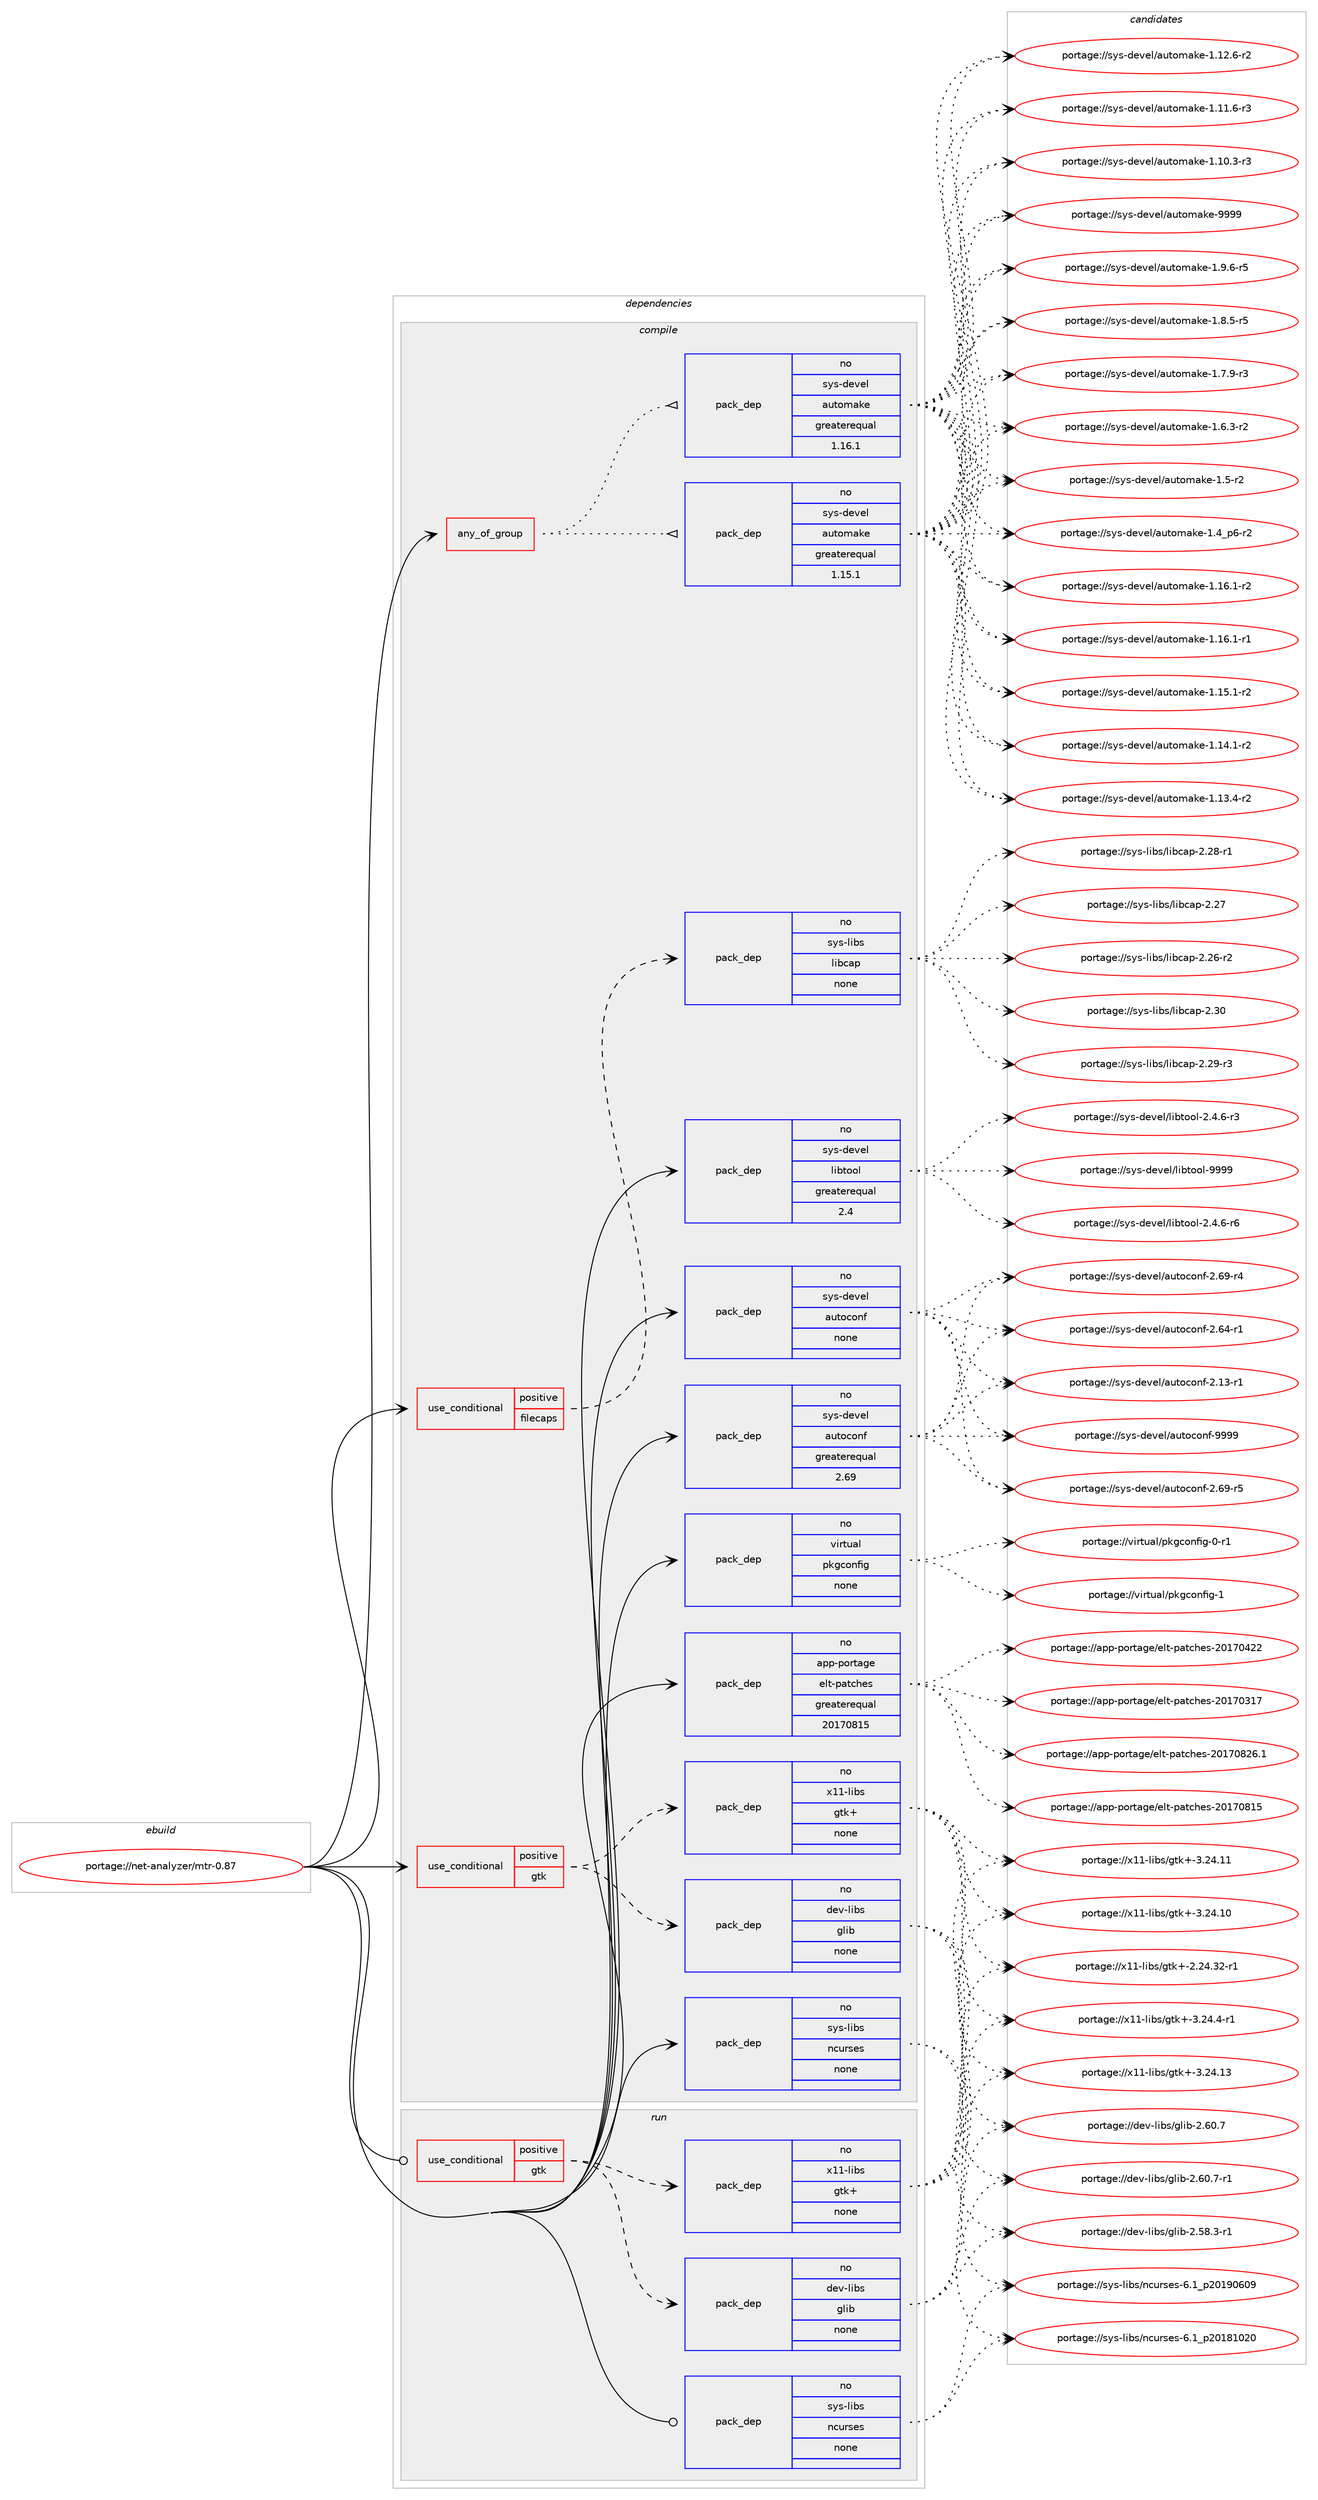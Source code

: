 digraph prolog {

# *************
# Graph options
# *************

newrank=true;
concentrate=true;
compound=true;
graph [rankdir=LR,fontname=Helvetica,fontsize=10,ranksep=1.5];#, ranksep=2.5, nodesep=0.2];
edge  [arrowhead=vee];
node  [fontname=Helvetica,fontsize=10];

# **********
# The ebuild
# **********

subgraph cluster_leftcol {
color=gray;
rank=same;
label=<<i>ebuild</i>>;
id [label="portage://net-analyzer/mtr-0.87", color=red, width=4, href="../net-analyzer/mtr-0.87.svg"];
}

# ****************
# The dependencies
# ****************

subgraph cluster_midcol {
color=gray;
label=<<i>dependencies</i>>;
subgraph cluster_compile {
fillcolor="#eeeeee";
style=filled;
label=<<i>compile</i>>;
subgraph any2560 {
dependency168780 [label=<<TABLE BORDER="0" CELLBORDER="1" CELLSPACING="0" CELLPADDING="4"><TR><TD CELLPADDING="10">any_of_group</TD></TR></TABLE>>, shape=none, color=red];subgraph pack129345 {
dependency168781 [label=<<TABLE BORDER="0" CELLBORDER="1" CELLSPACING="0" CELLPADDING="4" WIDTH="220"><TR><TD ROWSPAN="6" CELLPADDING="30">pack_dep</TD></TR><TR><TD WIDTH="110">no</TD></TR><TR><TD>sys-devel</TD></TR><TR><TD>automake</TD></TR><TR><TD>greaterequal</TD></TR><TR><TD>1.16.1</TD></TR></TABLE>>, shape=none, color=blue];
}
dependency168780:e -> dependency168781:w [weight=20,style="dotted",arrowhead="oinv"];
subgraph pack129346 {
dependency168782 [label=<<TABLE BORDER="0" CELLBORDER="1" CELLSPACING="0" CELLPADDING="4" WIDTH="220"><TR><TD ROWSPAN="6" CELLPADDING="30">pack_dep</TD></TR><TR><TD WIDTH="110">no</TD></TR><TR><TD>sys-devel</TD></TR><TR><TD>automake</TD></TR><TR><TD>greaterequal</TD></TR><TR><TD>1.15.1</TD></TR></TABLE>>, shape=none, color=blue];
}
dependency168780:e -> dependency168782:w [weight=20,style="dotted",arrowhead="oinv"];
}
id:e -> dependency168780:w [weight=20,style="solid",arrowhead="vee"];
subgraph cond36728 {
dependency168783 [label=<<TABLE BORDER="0" CELLBORDER="1" CELLSPACING="0" CELLPADDING="4"><TR><TD ROWSPAN="3" CELLPADDING="10">use_conditional</TD></TR><TR><TD>positive</TD></TR><TR><TD>filecaps</TD></TR></TABLE>>, shape=none, color=red];
subgraph pack129347 {
dependency168784 [label=<<TABLE BORDER="0" CELLBORDER="1" CELLSPACING="0" CELLPADDING="4" WIDTH="220"><TR><TD ROWSPAN="6" CELLPADDING="30">pack_dep</TD></TR><TR><TD WIDTH="110">no</TD></TR><TR><TD>sys-libs</TD></TR><TR><TD>libcap</TD></TR><TR><TD>none</TD></TR><TR><TD></TD></TR></TABLE>>, shape=none, color=blue];
}
dependency168783:e -> dependency168784:w [weight=20,style="dashed",arrowhead="vee"];
}
id:e -> dependency168783:w [weight=20,style="solid",arrowhead="vee"];
subgraph cond36729 {
dependency168785 [label=<<TABLE BORDER="0" CELLBORDER="1" CELLSPACING="0" CELLPADDING="4"><TR><TD ROWSPAN="3" CELLPADDING="10">use_conditional</TD></TR><TR><TD>positive</TD></TR><TR><TD>gtk</TD></TR></TABLE>>, shape=none, color=red];
subgraph pack129348 {
dependency168786 [label=<<TABLE BORDER="0" CELLBORDER="1" CELLSPACING="0" CELLPADDING="4" WIDTH="220"><TR><TD ROWSPAN="6" CELLPADDING="30">pack_dep</TD></TR><TR><TD WIDTH="110">no</TD></TR><TR><TD>dev-libs</TD></TR><TR><TD>glib</TD></TR><TR><TD>none</TD></TR><TR><TD></TD></TR></TABLE>>, shape=none, color=blue];
}
dependency168785:e -> dependency168786:w [weight=20,style="dashed",arrowhead="vee"];
subgraph pack129349 {
dependency168787 [label=<<TABLE BORDER="0" CELLBORDER="1" CELLSPACING="0" CELLPADDING="4" WIDTH="220"><TR><TD ROWSPAN="6" CELLPADDING="30">pack_dep</TD></TR><TR><TD WIDTH="110">no</TD></TR><TR><TD>x11-libs</TD></TR><TR><TD>gtk+</TD></TR><TR><TD>none</TD></TR><TR><TD></TD></TR></TABLE>>, shape=none, color=blue];
}
dependency168785:e -> dependency168787:w [weight=20,style="dashed",arrowhead="vee"];
}
id:e -> dependency168785:w [weight=20,style="solid",arrowhead="vee"];
subgraph pack129350 {
dependency168788 [label=<<TABLE BORDER="0" CELLBORDER="1" CELLSPACING="0" CELLPADDING="4" WIDTH="220"><TR><TD ROWSPAN="6" CELLPADDING="30">pack_dep</TD></TR><TR><TD WIDTH="110">no</TD></TR><TR><TD>app-portage</TD></TR><TR><TD>elt-patches</TD></TR><TR><TD>greaterequal</TD></TR><TR><TD>20170815</TD></TR></TABLE>>, shape=none, color=blue];
}
id:e -> dependency168788:w [weight=20,style="solid",arrowhead="vee"];
subgraph pack129351 {
dependency168789 [label=<<TABLE BORDER="0" CELLBORDER="1" CELLSPACING="0" CELLPADDING="4" WIDTH="220"><TR><TD ROWSPAN="6" CELLPADDING="30">pack_dep</TD></TR><TR><TD WIDTH="110">no</TD></TR><TR><TD>sys-devel</TD></TR><TR><TD>autoconf</TD></TR><TR><TD>greaterequal</TD></TR><TR><TD>2.69</TD></TR></TABLE>>, shape=none, color=blue];
}
id:e -> dependency168789:w [weight=20,style="solid",arrowhead="vee"];
subgraph pack129352 {
dependency168790 [label=<<TABLE BORDER="0" CELLBORDER="1" CELLSPACING="0" CELLPADDING="4" WIDTH="220"><TR><TD ROWSPAN="6" CELLPADDING="30">pack_dep</TD></TR><TR><TD WIDTH="110">no</TD></TR><TR><TD>sys-devel</TD></TR><TR><TD>autoconf</TD></TR><TR><TD>none</TD></TR><TR><TD></TD></TR></TABLE>>, shape=none, color=blue];
}
id:e -> dependency168790:w [weight=20,style="solid",arrowhead="vee"];
subgraph pack129353 {
dependency168791 [label=<<TABLE BORDER="0" CELLBORDER="1" CELLSPACING="0" CELLPADDING="4" WIDTH="220"><TR><TD ROWSPAN="6" CELLPADDING="30">pack_dep</TD></TR><TR><TD WIDTH="110">no</TD></TR><TR><TD>sys-devel</TD></TR><TR><TD>libtool</TD></TR><TR><TD>greaterequal</TD></TR><TR><TD>2.4</TD></TR></TABLE>>, shape=none, color=blue];
}
id:e -> dependency168791:w [weight=20,style="solid",arrowhead="vee"];
subgraph pack129354 {
dependency168792 [label=<<TABLE BORDER="0" CELLBORDER="1" CELLSPACING="0" CELLPADDING="4" WIDTH="220"><TR><TD ROWSPAN="6" CELLPADDING="30">pack_dep</TD></TR><TR><TD WIDTH="110">no</TD></TR><TR><TD>sys-libs</TD></TR><TR><TD>ncurses</TD></TR><TR><TD>none</TD></TR><TR><TD></TD></TR></TABLE>>, shape=none, color=blue];
}
id:e -> dependency168792:w [weight=20,style="solid",arrowhead="vee"];
subgraph pack129355 {
dependency168793 [label=<<TABLE BORDER="0" CELLBORDER="1" CELLSPACING="0" CELLPADDING="4" WIDTH="220"><TR><TD ROWSPAN="6" CELLPADDING="30">pack_dep</TD></TR><TR><TD WIDTH="110">no</TD></TR><TR><TD>virtual</TD></TR><TR><TD>pkgconfig</TD></TR><TR><TD>none</TD></TR><TR><TD></TD></TR></TABLE>>, shape=none, color=blue];
}
id:e -> dependency168793:w [weight=20,style="solid",arrowhead="vee"];
}
subgraph cluster_compileandrun {
fillcolor="#eeeeee";
style=filled;
label=<<i>compile and run</i>>;
}
subgraph cluster_run {
fillcolor="#eeeeee";
style=filled;
label=<<i>run</i>>;
subgraph cond36730 {
dependency168794 [label=<<TABLE BORDER="0" CELLBORDER="1" CELLSPACING="0" CELLPADDING="4"><TR><TD ROWSPAN="3" CELLPADDING="10">use_conditional</TD></TR><TR><TD>positive</TD></TR><TR><TD>gtk</TD></TR></TABLE>>, shape=none, color=red];
subgraph pack129356 {
dependency168795 [label=<<TABLE BORDER="0" CELLBORDER="1" CELLSPACING="0" CELLPADDING="4" WIDTH="220"><TR><TD ROWSPAN="6" CELLPADDING="30">pack_dep</TD></TR><TR><TD WIDTH="110">no</TD></TR><TR><TD>dev-libs</TD></TR><TR><TD>glib</TD></TR><TR><TD>none</TD></TR><TR><TD></TD></TR></TABLE>>, shape=none, color=blue];
}
dependency168794:e -> dependency168795:w [weight=20,style="dashed",arrowhead="vee"];
subgraph pack129357 {
dependency168796 [label=<<TABLE BORDER="0" CELLBORDER="1" CELLSPACING="0" CELLPADDING="4" WIDTH="220"><TR><TD ROWSPAN="6" CELLPADDING="30">pack_dep</TD></TR><TR><TD WIDTH="110">no</TD></TR><TR><TD>x11-libs</TD></TR><TR><TD>gtk+</TD></TR><TR><TD>none</TD></TR><TR><TD></TD></TR></TABLE>>, shape=none, color=blue];
}
dependency168794:e -> dependency168796:w [weight=20,style="dashed",arrowhead="vee"];
}
id:e -> dependency168794:w [weight=20,style="solid",arrowhead="odot"];
subgraph pack129358 {
dependency168797 [label=<<TABLE BORDER="0" CELLBORDER="1" CELLSPACING="0" CELLPADDING="4" WIDTH="220"><TR><TD ROWSPAN="6" CELLPADDING="30">pack_dep</TD></TR><TR><TD WIDTH="110">no</TD></TR><TR><TD>sys-libs</TD></TR><TR><TD>ncurses</TD></TR><TR><TD>none</TD></TR><TR><TD></TD></TR></TABLE>>, shape=none, color=blue];
}
id:e -> dependency168797:w [weight=20,style="solid",arrowhead="odot"];
}
}

# **************
# The candidates
# **************

subgraph cluster_choices {
rank=same;
color=gray;
label=<<i>candidates</i>>;

subgraph choice129345 {
color=black;
nodesep=1;
choice115121115451001011181011084797117116111109971071014557575757 [label="portage://sys-devel/automake-9999", color=red, width=4,href="../sys-devel/automake-9999.svg"];
choice115121115451001011181011084797117116111109971071014549465746544511453 [label="portage://sys-devel/automake-1.9.6-r5", color=red, width=4,href="../sys-devel/automake-1.9.6-r5.svg"];
choice115121115451001011181011084797117116111109971071014549465646534511453 [label="portage://sys-devel/automake-1.8.5-r5", color=red, width=4,href="../sys-devel/automake-1.8.5-r5.svg"];
choice115121115451001011181011084797117116111109971071014549465546574511451 [label="portage://sys-devel/automake-1.7.9-r3", color=red, width=4,href="../sys-devel/automake-1.7.9-r3.svg"];
choice115121115451001011181011084797117116111109971071014549465446514511450 [label="portage://sys-devel/automake-1.6.3-r2", color=red, width=4,href="../sys-devel/automake-1.6.3-r2.svg"];
choice11512111545100101118101108479711711611110997107101454946534511450 [label="portage://sys-devel/automake-1.5-r2", color=red, width=4,href="../sys-devel/automake-1.5-r2.svg"];
choice115121115451001011181011084797117116111109971071014549465295112544511450 [label="portage://sys-devel/automake-1.4_p6-r2", color=red, width=4,href="../sys-devel/automake-1.4_p6-r2.svg"];
choice11512111545100101118101108479711711611110997107101454946495446494511450 [label="portage://sys-devel/automake-1.16.1-r2", color=red, width=4,href="../sys-devel/automake-1.16.1-r2.svg"];
choice11512111545100101118101108479711711611110997107101454946495446494511449 [label="portage://sys-devel/automake-1.16.1-r1", color=red, width=4,href="../sys-devel/automake-1.16.1-r1.svg"];
choice11512111545100101118101108479711711611110997107101454946495346494511450 [label="portage://sys-devel/automake-1.15.1-r2", color=red, width=4,href="../sys-devel/automake-1.15.1-r2.svg"];
choice11512111545100101118101108479711711611110997107101454946495246494511450 [label="portage://sys-devel/automake-1.14.1-r2", color=red, width=4,href="../sys-devel/automake-1.14.1-r2.svg"];
choice11512111545100101118101108479711711611110997107101454946495146524511450 [label="portage://sys-devel/automake-1.13.4-r2", color=red, width=4,href="../sys-devel/automake-1.13.4-r2.svg"];
choice11512111545100101118101108479711711611110997107101454946495046544511450 [label="portage://sys-devel/automake-1.12.6-r2", color=red, width=4,href="../sys-devel/automake-1.12.6-r2.svg"];
choice11512111545100101118101108479711711611110997107101454946494946544511451 [label="portage://sys-devel/automake-1.11.6-r3", color=red, width=4,href="../sys-devel/automake-1.11.6-r3.svg"];
choice11512111545100101118101108479711711611110997107101454946494846514511451 [label="portage://sys-devel/automake-1.10.3-r3", color=red, width=4,href="../sys-devel/automake-1.10.3-r3.svg"];
dependency168781:e -> choice115121115451001011181011084797117116111109971071014557575757:w [style=dotted,weight="100"];
dependency168781:e -> choice115121115451001011181011084797117116111109971071014549465746544511453:w [style=dotted,weight="100"];
dependency168781:e -> choice115121115451001011181011084797117116111109971071014549465646534511453:w [style=dotted,weight="100"];
dependency168781:e -> choice115121115451001011181011084797117116111109971071014549465546574511451:w [style=dotted,weight="100"];
dependency168781:e -> choice115121115451001011181011084797117116111109971071014549465446514511450:w [style=dotted,weight="100"];
dependency168781:e -> choice11512111545100101118101108479711711611110997107101454946534511450:w [style=dotted,weight="100"];
dependency168781:e -> choice115121115451001011181011084797117116111109971071014549465295112544511450:w [style=dotted,weight="100"];
dependency168781:e -> choice11512111545100101118101108479711711611110997107101454946495446494511450:w [style=dotted,weight="100"];
dependency168781:e -> choice11512111545100101118101108479711711611110997107101454946495446494511449:w [style=dotted,weight="100"];
dependency168781:e -> choice11512111545100101118101108479711711611110997107101454946495346494511450:w [style=dotted,weight="100"];
dependency168781:e -> choice11512111545100101118101108479711711611110997107101454946495246494511450:w [style=dotted,weight="100"];
dependency168781:e -> choice11512111545100101118101108479711711611110997107101454946495146524511450:w [style=dotted,weight="100"];
dependency168781:e -> choice11512111545100101118101108479711711611110997107101454946495046544511450:w [style=dotted,weight="100"];
dependency168781:e -> choice11512111545100101118101108479711711611110997107101454946494946544511451:w [style=dotted,weight="100"];
dependency168781:e -> choice11512111545100101118101108479711711611110997107101454946494846514511451:w [style=dotted,weight="100"];
}
subgraph choice129346 {
color=black;
nodesep=1;
choice115121115451001011181011084797117116111109971071014557575757 [label="portage://sys-devel/automake-9999", color=red, width=4,href="../sys-devel/automake-9999.svg"];
choice115121115451001011181011084797117116111109971071014549465746544511453 [label="portage://sys-devel/automake-1.9.6-r5", color=red, width=4,href="../sys-devel/automake-1.9.6-r5.svg"];
choice115121115451001011181011084797117116111109971071014549465646534511453 [label="portage://sys-devel/automake-1.8.5-r5", color=red, width=4,href="../sys-devel/automake-1.8.5-r5.svg"];
choice115121115451001011181011084797117116111109971071014549465546574511451 [label="portage://sys-devel/automake-1.7.9-r3", color=red, width=4,href="../sys-devel/automake-1.7.9-r3.svg"];
choice115121115451001011181011084797117116111109971071014549465446514511450 [label="portage://sys-devel/automake-1.6.3-r2", color=red, width=4,href="../sys-devel/automake-1.6.3-r2.svg"];
choice11512111545100101118101108479711711611110997107101454946534511450 [label="portage://sys-devel/automake-1.5-r2", color=red, width=4,href="../sys-devel/automake-1.5-r2.svg"];
choice115121115451001011181011084797117116111109971071014549465295112544511450 [label="portage://sys-devel/automake-1.4_p6-r2", color=red, width=4,href="../sys-devel/automake-1.4_p6-r2.svg"];
choice11512111545100101118101108479711711611110997107101454946495446494511450 [label="portage://sys-devel/automake-1.16.1-r2", color=red, width=4,href="../sys-devel/automake-1.16.1-r2.svg"];
choice11512111545100101118101108479711711611110997107101454946495446494511449 [label="portage://sys-devel/automake-1.16.1-r1", color=red, width=4,href="../sys-devel/automake-1.16.1-r1.svg"];
choice11512111545100101118101108479711711611110997107101454946495346494511450 [label="portage://sys-devel/automake-1.15.1-r2", color=red, width=4,href="../sys-devel/automake-1.15.1-r2.svg"];
choice11512111545100101118101108479711711611110997107101454946495246494511450 [label="portage://sys-devel/automake-1.14.1-r2", color=red, width=4,href="../sys-devel/automake-1.14.1-r2.svg"];
choice11512111545100101118101108479711711611110997107101454946495146524511450 [label="portage://sys-devel/automake-1.13.4-r2", color=red, width=4,href="../sys-devel/automake-1.13.4-r2.svg"];
choice11512111545100101118101108479711711611110997107101454946495046544511450 [label="portage://sys-devel/automake-1.12.6-r2", color=red, width=4,href="../sys-devel/automake-1.12.6-r2.svg"];
choice11512111545100101118101108479711711611110997107101454946494946544511451 [label="portage://sys-devel/automake-1.11.6-r3", color=red, width=4,href="../sys-devel/automake-1.11.6-r3.svg"];
choice11512111545100101118101108479711711611110997107101454946494846514511451 [label="portage://sys-devel/automake-1.10.3-r3", color=red, width=4,href="../sys-devel/automake-1.10.3-r3.svg"];
dependency168782:e -> choice115121115451001011181011084797117116111109971071014557575757:w [style=dotted,weight="100"];
dependency168782:e -> choice115121115451001011181011084797117116111109971071014549465746544511453:w [style=dotted,weight="100"];
dependency168782:e -> choice115121115451001011181011084797117116111109971071014549465646534511453:w [style=dotted,weight="100"];
dependency168782:e -> choice115121115451001011181011084797117116111109971071014549465546574511451:w [style=dotted,weight="100"];
dependency168782:e -> choice115121115451001011181011084797117116111109971071014549465446514511450:w [style=dotted,weight="100"];
dependency168782:e -> choice11512111545100101118101108479711711611110997107101454946534511450:w [style=dotted,weight="100"];
dependency168782:e -> choice115121115451001011181011084797117116111109971071014549465295112544511450:w [style=dotted,weight="100"];
dependency168782:e -> choice11512111545100101118101108479711711611110997107101454946495446494511450:w [style=dotted,weight="100"];
dependency168782:e -> choice11512111545100101118101108479711711611110997107101454946495446494511449:w [style=dotted,weight="100"];
dependency168782:e -> choice11512111545100101118101108479711711611110997107101454946495346494511450:w [style=dotted,weight="100"];
dependency168782:e -> choice11512111545100101118101108479711711611110997107101454946495246494511450:w [style=dotted,weight="100"];
dependency168782:e -> choice11512111545100101118101108479711711611110997107101454946495146524511450:w [style=dotted,weight="100"];
dependency168782:e -> choice11512111545100101118101108479711711611110997107101454946495046544511450:w [style=dotted,weight="100"];
dependency168782:e -> choice11512111545100101118101108479711711611110997107101454946494946544511451:w [style=dotted,weight="100"];
dependency168782:e -> choice11512111545100101118101108479711711611110997107101454946494846514511451:w [style=dotted,weight="100"];
}
subgraph choice129347 {
color=black;
nodesep=1;
choice1151211154510810598115471081059899971124550465148 [label="portage://sys-libs/libcap-2.30", color=red, width=4,href="../sys-libs/libcap-2.30.svg"];
choice11512111545108105981154710810598999711245504650574511451 [label="portage://sys-libs/libcap-2.29-r3", color=red, width=4,href="../sys-libs/libcap-2.29-r3.svg"];
choice11512111545108105981154710810598999711245504650564511449 [label="portage://sys-libs/libcap-2.28-r1", color=red, width=4,href="../sys-libs/libcap-2.28-r1.svg"];
choice1151211154510810598115471081059899971124550465055 [label="portage://sys-libs/libcap-2.27", color=red, width=4,href="../sys-libs/libcap-2.27.svg"];
choice11512111545108105981154710810598999711245504650544511450 [label="portage://sys-libs/libcap-2.26-r2", color=red, width=4,href="../sys-libs/libcap-2.26-r2.svg"];
dependency168784:e -> choice1151211154510810598115471081059899971124550465148:w [style=dotted,weight="100"];
dependency168784:e -> choice11512111545108105981154710810598999711245504650574511451:w [style=dotted,weight="100"];
dependency168784:e -> choice11512111545108105981154710810598999711245504650564511449:w [style=dotted,weight="100"];
dependency168784:e -> choice1151211154510810598115471081059899971124550465055:w [style=dotted,weight="100"];
dependency168784:e -> choice11512111545108105981154710810598999711245504650544511450:w [style=dotted,weight="100"];
}
subgraph choice129348 {
color=black;
nodesep=1;
choice10010111845108105981154710310810598455046544846554511449 [label="portage://dev-libs/glib-2.60.7-r1", color=red, width=4,href="../dev-libs/glib-2.60.7-r1.svg"];
choice1001011184510810598115471031081059845504654484655 [label="portage://dev-libs/glib-2.60.7", color=red, width=4,href="../dev-libs/glib-2.60.7.svg"];
choice10010111845108105981154710310810598455046535646514511449 [label="portage://dev-libs/glib-2.58.3-r1", color=red, width=4,href="../dev-libs/glib-2.58.3-r1.svg"];
dependency168786:e -> choice10010111845108105981154710310810598455046544846554511449:w [style=dotted,weight="100"];
dependency168786:e -> choice1001011184510810598115471031081059845504654484655:w [style=dotted,weight="100"];
dependency168786:e -> choice10010111845108105981154710310810598455046535646514511449:w [style=dotted,weight="100"];
}
subgraph choice129349 {
color=black;
nodesep=1;
choice120494945108105981154710311610743455146505246524511449 [label="portage://x11-libs/gtk+-3.24.4-r1", color=red, width=4,href="../x11-libs/gtk+-3.24.4-r1.svg"];
choice1204949451081059811547103116107434551465052464951 [label="portage://x11-libs/gtk+-3.24.13", color=red, width=4,href="../x11-libs/gtk+-3.24.13.svg"];
choice1204949451081059811547103116107434551465052464949 [label="portage://x11-libs/gtk+-3.24.11", color=red, width=4,href="../x11-libs/gtk+-3.24.11.svg"];
choice1204949451081059811547103116107434551465052464948 [label="portage://x11-libs/gtk+-3.24.10", color=red, width=4,href="../x11-libs/gtk+-3.24.10.svg"];
choice12049494510810598115471031161074345504650524651504511449 [label="portage://x11-libs/gtk+-2.24.32-r1", color=red, width=4,href="../x11-libs/gtk+-2.24.32-r1.svg"];
dependency168787:e -> choice120494945108105981154710311610743455146505246524511449:w [style=dotted,weight="100"];
dependency168787:e -> choice1204949451081059811547103116107434551465052464951:w [style=dotted,weight="100"];
dependency168787:e -> choice1204949451081059811547103116107434551465052464949:w [style=dotted,weight="100"];
dependency168787:e -> choice1204949451081059811547103116107434551465052464948:w [style=dotted,weight="100"];
dependency168787:e -> choice12049494510810598115471031161074345504650524651504511449:w [style=dotted,weight="100"];
}
subgraph choice129350 {
color=black;
nodesep=1;
choice971121124511211111411697103101471011081164511297116991041011154550484955485650544649 [label="portage://app-portage/elt-patches-20170826.1", color=red, width=4,href="../app-portage/elt-patches-20170826.1.svg"];
choice97112112451121111141169710310147101108116451129711699104101115455048495548564953 [label="portage://app-portage/elt-patches-20170815", color=red, width=4,href="../app-portage/elt-patches-20170815.svg"];
choice97112112451121111141169710310147101108116451129711699104101115455048495548525050 [label="portage://app-portage/elt-patches-20170422", color=red, width=4,href="../app-portage/elt-patches-20170422.svg"];
choice97112112451121111141169710310147101108116451129711699104101115455048495548514955 [label="portage://app-portage/elt-patches-20170317", color=red, width=4,href="../app-portage/elt-patches-20170317.svg"];
dependency168788:e -> choice971121124511211111411697103101471011081164511297116991041011154550484955485650544649:w [style=dotted,weight="100"];
dependency168788:e -> choice97112112451121111141169710310147101108116451129711699104101115455048495548564953:w [style=dotted,weight="100"];
dependency168788:e -> choice97112112451121111141169710310147101108116451129711699104101115455048495548525050:w [style=dotted,weight="100"];
dependency168788:e -> choice97112112451121111141169710310147101108116451129711699104101115455048495548514955:w [style=dotted,weight="100"];
}
subgraph choice129351 {
color=black;
nodesep=1;
choice115121115451001011181011084797117116111991111101024557575757 [label="portage://sys-devel/autoconf-9999", color=red, width=4,href="../sys-devel/autoconf-9999.svg"];
choice1151211154510010111810110847971171161119911111010245504654574511453 [label="portage://sys-devel/autoconf-2.69-r5", color=red, width=4,href="../sys-devel/autoconf-2.69-r5.svg"];
choice1151211154510010111810110847971171161119911111010245504654574511452 [label="portage://sys-devel/autoconf-2.69-r4", color=red, width=4,href="../sys-devel/autoconf-2.69-r4.svg"];
choice1151211154510010111810110847971171161119911111010245504654524511449 [label="portage://sys-devel/autoconf-2.64-r1", color=red, width=4,href="../sys-devel/autoconf-2.64-r1.svg"];
choice1151211154510010111810110847971171161119911111010245504649514511449 [label="portage://sys-devel/autoconf-2.13-r1", color=red, width=4,href="../sys-devel/autoconf-2.13-r1.svg"];
dependency168789:e -> choice115121115451001011181011084797117116111991111101024557575757:w [style=dotted,weight="100"];
dependency168789:e -> choice1151211154510010111810110847971171161119911111010245504654574511453:w [style=dotted,weight="100"];
dependency168789:e -> choice1151211154510010111810110847971171161119911111010245504654574511452:w [style=dotted,weight="100"];
dependency168789:e -> choice1151211154510010111810110847971171161119911111010245504654524511449:w [style=dotted,weight="100"];
dependency168789:e -> choice1151211154510010111810110847971171161119911111010245504649514511449:w [style=dotted,weight="100"];
}
subgraph choice129352 {
color=black;
nodesep=1;
choice115121115451001011181011084797117116111991111101024557575757 [label="portage://sys-devel/autoconf-9999", color=red, width=4,href="../sys-devel/autoconf-9999.svg"];
choice1151211154510010111810110847971171161119911111010245504654574511453 [label="portage://sys-devel/autoconf-2.69-r5", color=red, width=4,href="../sys-devel/autoconf-2.69-r5.svg"];
choice1151211154510010111810110847971171161119911111010245504654574511452 [label="portage://sys-devel/autoconf-2.69-r4", color=red, width=4,href="../sys-devel/autoconf-2.69-r4.svg"];
choice1151211154510010111810110847971171161119911111010245504654524511449 [label="portage://sys-devel/autoconf-2.64-r1", color=red, width=4,href="../sys-devel/autoconf-2.64-r1.svg"];
choice1151211154510010111810110847971171161119911111010245504649514511449 [label="portage://sys-devel/autoconf-2.13-r1", color=red, width=4,href="../sys-devel/autoconf-2.13-r1.svg"];
dependency168790:e -> choice115121115451001011181011084797117116111991111101024557575757:w [style=dotted,weight="100"];
dependency168790:e -> choice1151211154510010111810110847971171161119911111010245504654574511453:w [style=dotted,weight="100"];
dependency168790:e -> choice1151211154510010111810110847971171161119911111010245504654574511452:w [style=dotted,weight="100"];
dependency168790:e -> choice1151211154510010111810110847971171161119911111010245504654524511449:w [style=dotted,weight="100"];
dependency168790:e -> choice1151211154510010111810110847971171161119911111010245504649514511449:w [style=dotted,weight="100"];
}
subgraph choice129353 {
color=black;
nodesep=1;
choice1151211154510010111810110847108105981161111111084557575757 [label="portage://sys-devel/libtool-9999", color=red, width=4,href="../sys-devel/libtool-9999.svg"];
choice1151211154510010111810110847108105981161111111084550465246544511454 [label="portage://sys-devel/libtool-2.4.6-r6", color=red, width=4,href="../sys-devel/libtool-2.4.6-r6.svg"];
choice1151211154510010111810110847108105981161111111084550465246544511451 [label="portage://sys-devel/libtool-2.4.6-r3", color=red, width=4,href="../sys-devel/libtool-2.4.6-r3.svg"];
dependency168791:e -> choice1151211154510010111810110847108105981161111111084557575757:w [style=dotted,weight="100"];
dependency168791:e -> choice1151211154510010111810110847108105981161111111084550465246544511454:w [style=dotted,weight="100"];
dependency168791:e -> choice1151211154510010111810110847108105981161111111084550465246544511451:w [style=dotted,weight="100"];
}
subgraph choice129354 {
color=black;
nodesep=1;
choice1151211154510810598115471109911711411510111545544649951125048495748544857 [label="portage://sys-libs/ncurses-6.1_p20190609", color=red, width=4,href="../sys-libs/ncurses-6.1_p20190609.svg"];
choice1151211154510810598115471109911711411510111545544649951125048495649485048 [label="portage://sys-libs/ncurses-6.1_p20181020", color=red, width=4,href="../sys-libs/ncurses-6.1_p20181020.svg"];
dependency168792:e -> choice1151211154510810598115471109911711411510111545544649951125048495748544857:w [style=dotted,weight="100"];
dependency168792:e -> choice1151211154510810598115471109911711411510111545544649951125048495649485048:w [style=dotted,weight="100"];
}
subgraph choice129355 {
color=black;
nodesep=1;
choice1181051141161179710847112107103991111101021051034549 [label="portage://virtual/pkgconfig-1", color=red, width=4,href="../virtual/pkgconfig-1.svg"];
choice11810511411611797108471121071039911111010210510345484511449 [label="portage://virtual/pkgconfig-0-r1", color=red, width=4,href="../virtual/pkgconfig-0-r1.svg"];
dependency168793:e -> choice1181051141161179710847112107103991111101021051034549:w [style=dotted,weight="100"];
dependency168793:e -> choice11810511411611797108471121071039911111010210510345484511449:w [style=dotted,weight="100"];
}
subgraph choice129356 {
color=black;
nodesep=1;
choice10010111845108105981154710310810598455046544846554511449 [label="portage://dev-libs/glib-2.60.7-r1", color=red, width=4,href="../dev-libs/glib-2.60.7-r1.svg"];
choice1001011184510810598115471031081059845504654484655 [label="portage://dev-libs/glib-2.60.7", color=red, width=4,href="../dev-libs/glib-2.60.7.svg"];
choice10010111845108105981154710310810598455046535646514511449 [label="portage://dev-libs/glib-2.58.3-r1", color=red, width=4,href="../dev-libs/glib-2.58.3-r1.svg"];
dependency168795:e -> choice10010111845108105981154710310810598455046544846554511449:w [style=dotted,weight="100"];
dependency168795:e -> choice1001011184510810598115471031081059845504654484655:w [style=dotted,weight="100"];
dependency168795:e -> choice10010111845108105981154710310810598455046535646514511449:w [style=dotted,weight="100"];
}
subgraph choice129357 {
color=black;
nodesep=1;
choice120494945108105981154710311610743455146505246524511449 [label="portage://x11-libs/gtk+-3.24.4-r1", color=red, width=4,href="../x11-libs/gtk+-3.24.4-r1.svg"];
choice1204949451081059811547103116107434551465052464951 [label="portage://x11-libs/gtk+-3.24.13", color=red, width=4,href="../x11-libs/gtk+-3.24.13.svg"];
choice1204949451081059811547103116107434551465052464949 [label="portage://x11-libs/gtk+-3.24.11", color=red, width=4,href="../x11-libs/gtk+-3.24.11.svg"];
choice1204949451081059811547103116107434551465052464948 [label="portage://x11-libs/gtk+-3.24.10", color=red, width=4,href="../x11-libs/gtk+-3.24.10.svg"];
choice12049494510810598115471031161074345504650524651504511449 [label="portage://x11-libs/gtk+-2.24.32-r1", color=red, width=4,href="../x11-libs/gtk+-2.24.32-r1.svg"];
dependency168796:e -> choice120494945108105981154710311610743455146505246524511449:w [style=dotted,weight="100"];
dependency168796:e -> choice1204949451081059811547103116107434551465052464951:w [style=dotted,weight="100"];
dependency168796:e -> choice1204949451081059811547103116107434551465052464949:w [style=dotted,weight="100"];
dependency168796:e -> choice1204949451081059811547103116107434551465052464948:w [style=dotted,weight="100"];
dependency168796:e -> choice12049494510810598115471031161074345504650524651504511449:w [style=dotted,weight="100"];
}
subgraph choice129358 {
color=black;
nodesep=1;
choice1151211154510810598115471109911711411510111545544649951125048495748544857 [label="portage://sys-libs/ncurses-6.1_p20190609", color=red, width=4,href="../sys-libs/ncurses-6.1_p20190609.svg"];
choice1151211154510810598115471109911711411510111545544649951125048495649485048 [label="portage://sys-libs/ncurses-6.1_p20181020", color=red, width=4,href="../sys-libs/ncurses-6.1_p20181020.svg"];
dependency168797:e -> choice1151211154510810598115471109911711411510111545544649951125048495748544857:w [style=dotted,weight="100"];
dependency168797:e -> choice1151211154510810598115471109911711411510111545544649951125048495649485048:w [style=dotted,weight="100"];
}
}

}
